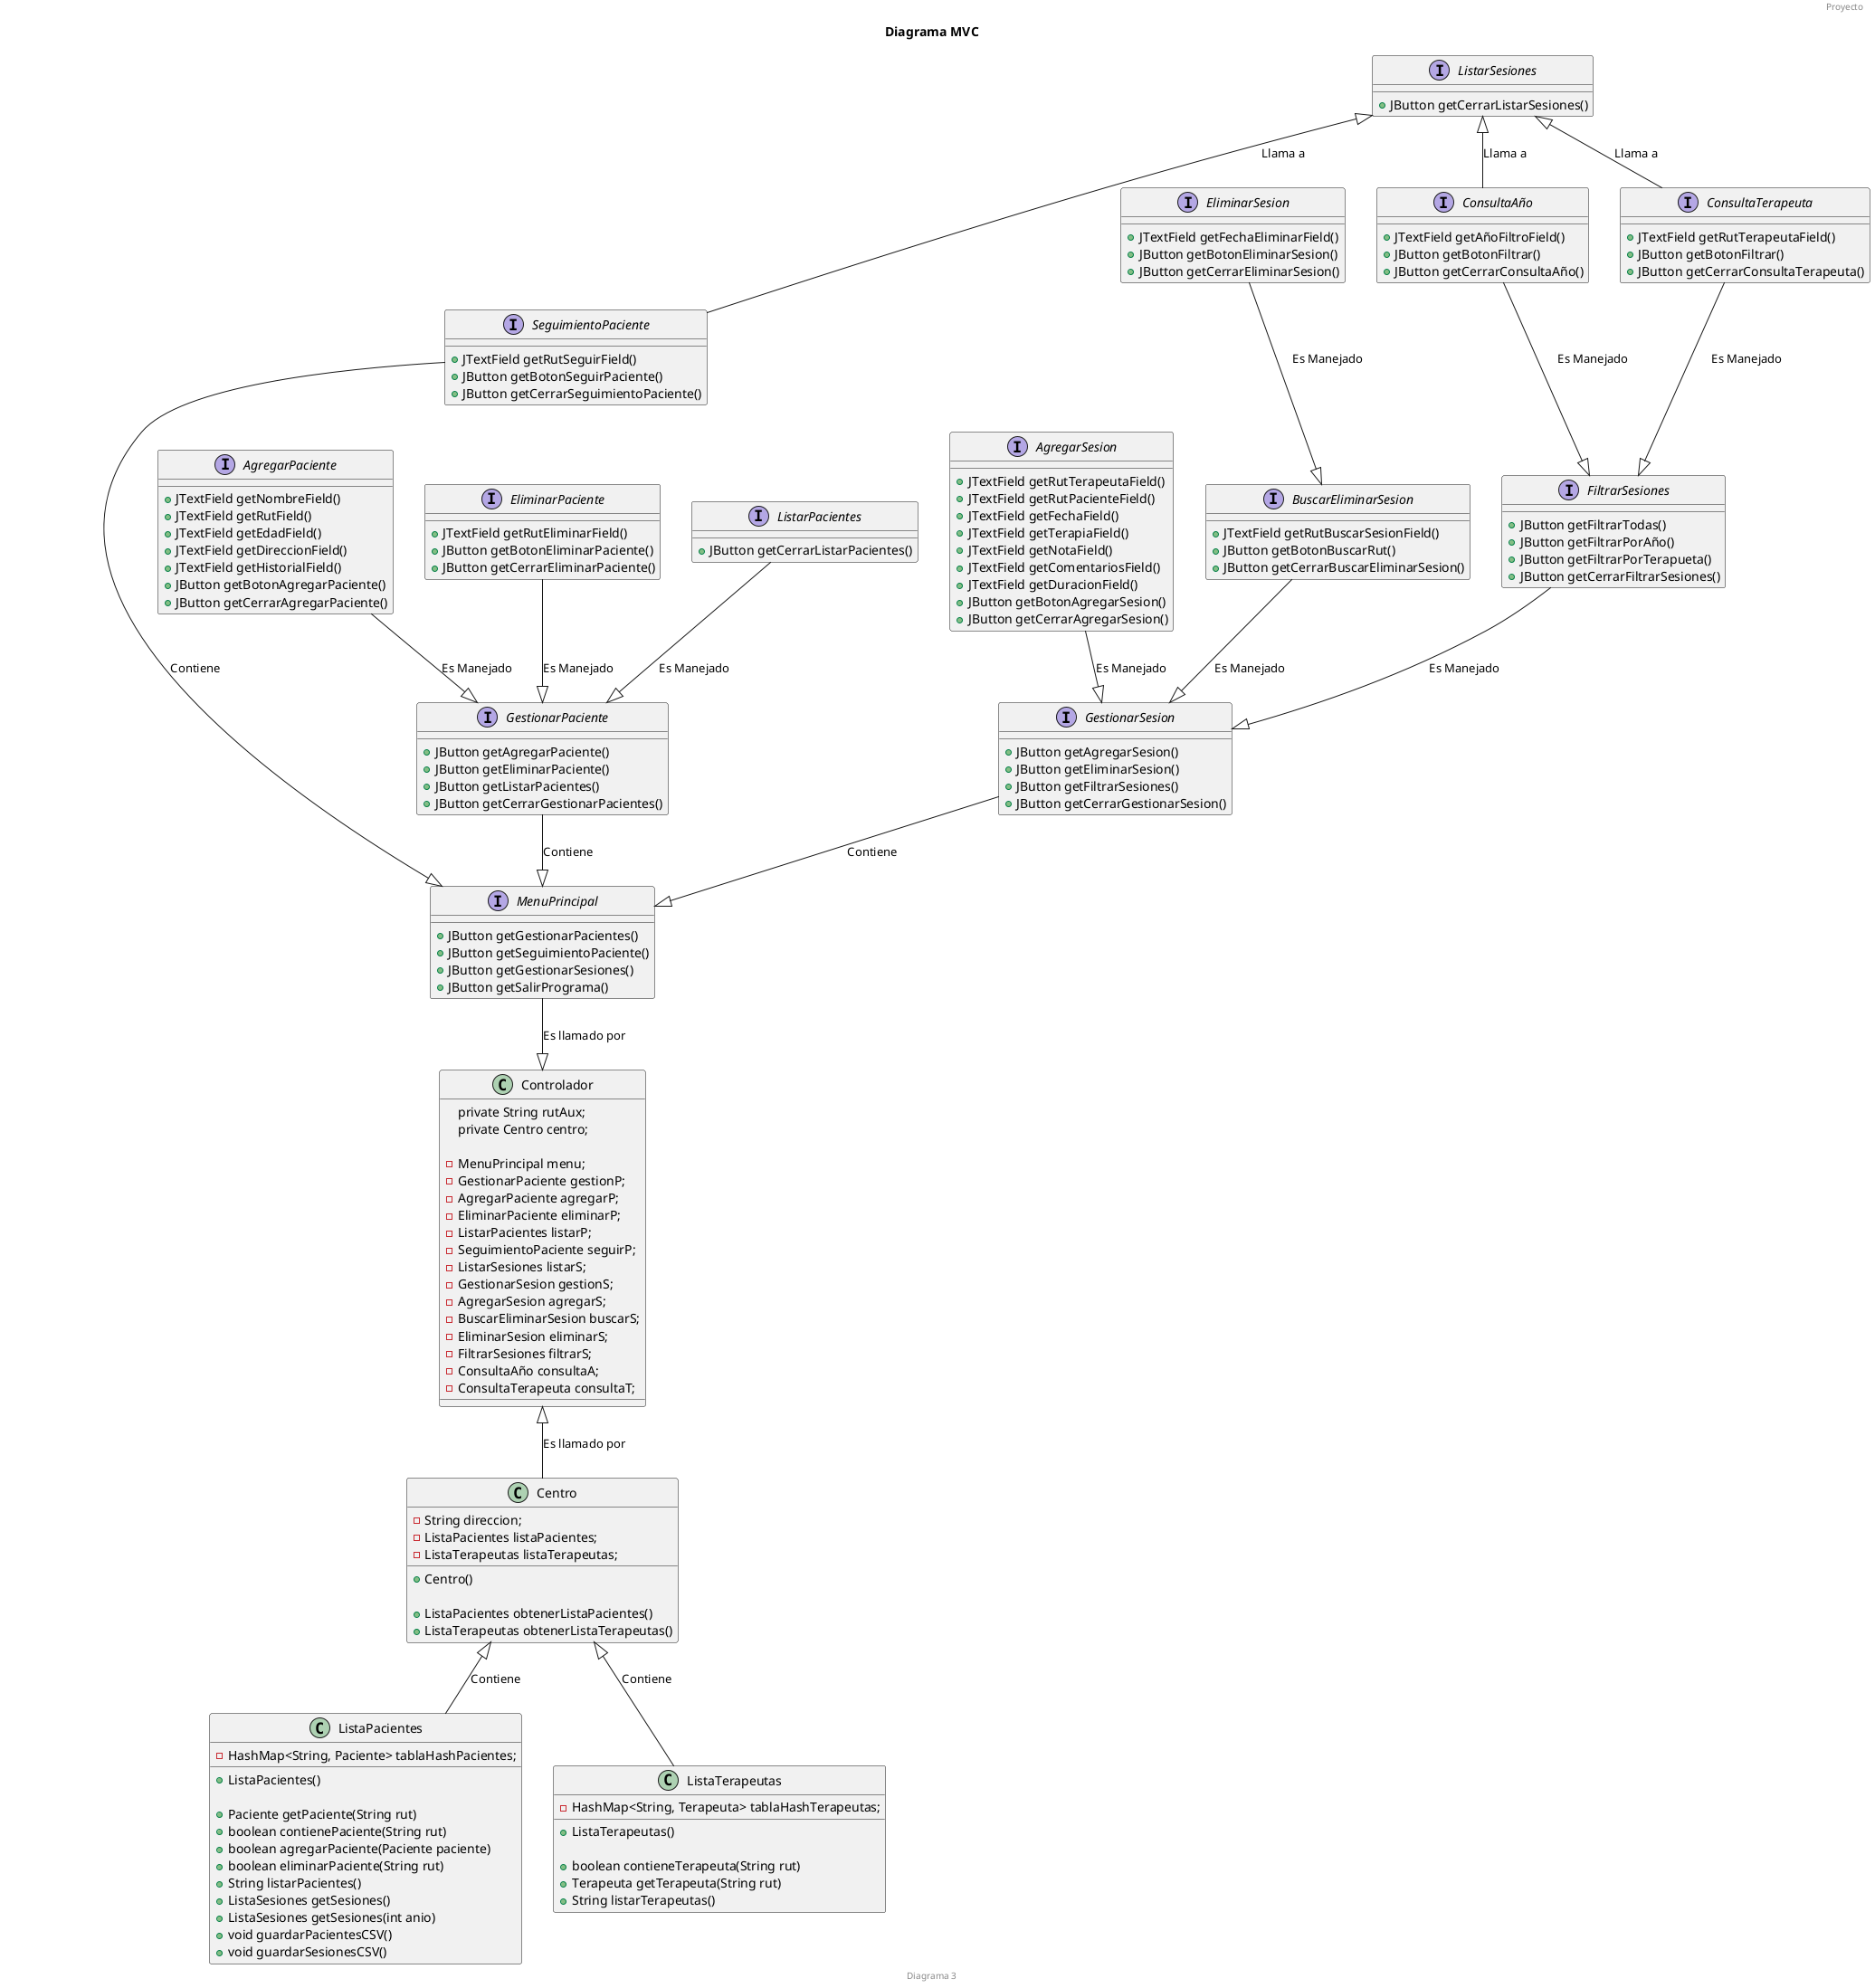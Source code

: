 @startuml Programa

title Diagrama MVC
header Proyecto
footer Diagrama 3

class Controlador {
    private String rutAux; 
    private Centro centro;

    - MenuPrincipal menu;
    - GestionarPaciente gestionP;
    - AgregarPaciente agregarP;
    - EliminarPaciente eliminarP;
    - ListarPacientes listarP;
    - SeguimientoPaciente seguirP;
    - ListarSesiones listarS;
    - GestionarSesion gestionS;
    - AgregarSesion agregarS;
    - BuscarEliminarSesion buscarS;
    - EliminarSesion eliminarS;
    - FiltrarSesiones filtrarS;
    - ConsultaAño consultaA;
    - ConsultaTerapeuta consultaT;
}

class Centro {
    - String direccion;
    - ListaPacientes listaPacientes;
    - ListaTerapeutas listaTerapeutas;
    
    + Centro()
    
    + ListaPacientes obtenerListaPacientes()
    + ListaTerapeutas obtenerListaTerapeutas()
}

class ListaPacientes {
    - HashMap<String, Paciente> tablaHashPacientes;

    + ListaPacientes()
    
    + Paciente getPaciente(String rut)
    + boolean contienePaciente(String rut)
    + boolean agregarPaciente(Paciente paciente)
    + boolean eliminarPaciente(String rut)
    + String listarPacientes()
    + ListaSesiones getSesiones()
    + ListaSesiones getSesiones(int anio)
    + void guardarPacientesCSV()
    + void guardarSesionesCSV()
}

class ListaTerapeutas {
    - HashMap<String, Terapeuta> tablaHashTerapeutas;

    + ListaTerapeutas()

    + boolean contieneTerapeuta(String rut)
    + Terapeuta getTerapeuta(String rut)
    + String listarTerapeutas() 
}

interface MenuPrincipal {
    + JButton getGestionarPacientes()
    + JButton getSeguimientoPaciente()
    + JButton getGestionarSesiones()
    + JButton getSalirPrograma()
}

interface GestionarPaciente {
    + JButton getAgregarPaciente()
    + JButton getEliminarPaciente()
    + JButton getListarPacientes()
    + JButton getCerrarGestionarPacientes()
}

interface AgregarPaciente {
    + JTextField getNombreField()
    + JTextField getRutField()
    + JTextField getEdadField()
    + JTextField getDireccionField()
    + JTextField getHistorialField()
    + JButton getBotonAgregarPaciente()
    + JButton getCerrarAgregarPaciente()
}

interface EliminarPaciente {
    + JTextField getRutEliminarField()
    + JButton getBotonEliminarPaciente()
    + JButton getCerrarEliminarPaciente()
}

interface ListarPacientes {
    + JButton getCerrarListarPacientes()
}

interface SeguimientoPaciente {
    + JTextField getRutSeguirField()
    + JButton getBotonSeguirPaciente()
    + JButton getCerrarSeguimientoPaciente()
}

interface ListarSesiones {
    + JButton getCerrarListarSesiones()
}

interface GestionarSesion {
    + JButton getAgregarSesion()
    + JButton getEliminarSesion()
    + JButton getFiltrarSesiones()
    + JButton getCerrarGestionarSesion()
}

interface AgregarSesion {
    + JTextField getRutTerapeutaField()
    + JTextField getRutPacienteField()
    + JTextField getFechaField()
    + JTextField getTerapiaField()
    + JTextField getNotaField()
    + JTextField getComentariosField()
    + JTextField getDuracionField()
    + JButton getBotonAgregarSesion()
    + JButton getCerrarAgregarSesion()
}

interface BuscarEliminarSesion {
    + JTextField getRutBuscarSesionField()
    + JButton getBotonBuscarRut()
    + JButton getCerrarBuscarEliminarSesion()
}

interface EliminarSesion {
    + JTextField getFechaEliminarField()
    + JButton getBotonEliminarSesion()
    + JButton getCerrarEliminarSesion()
}

interface FiltrarSesiones {
    + JButton getFiltrarTodas()
    + JButton getFiltrarPorAño()
    + JButton getFiltrarPorTerapueta()
    + JButton getCerrarFiltrarSesiones()
}

interface ConsultaAño {
    + JTextField getAñoFiltroField()
    + JButton getBotonFiltrar()
    + JButton getCerrarConsultaAño()
}

interface ConsultaTerapeuta {
    + JTextField getRutTerapeutaField()
    + JButton getBotonFiltrar()
    + JButton getCerrarConsultaTerapeuta()
}

Centro -up-|> Controlador : Es llamado por
ListaPacientes -up-|> Centro : Contiene
ListaTerapeutas -up-|> Centro : Contiene

MenuPrincipal -down-|> Controlador : Es llamado por
GestionarPaciente -down-|> MenuPrincipal : Contiene
AgregarPaciente -down-|> GestionarPaciente : Es Manejado
EliminarPaciente -down-|> GestionarPaciente : Es Manejado
ListarPacientes -down-|> GestionarPaciente : Es Manejado
SeguimientoPaciente -down-|> MenuPrincipal : Contiene
SeguimientoPaciente -up-|> ListarSesiones : Llama a
GestionarSesion -down-|> MenuPrincipal : Contiene
AgregarSesion -down-|> GestionarSesion : Es Manejado
BuscarEliminarSesion -down-|> GestionarSesion :Es Manejado
EliminarSesion -down-|> BuscarEliminarSesion : Es Manejado
FiltrarSesiones -down-|> GestionarSesion : Es Manejado
ConsultaAño -down-|> FiltrarSesiones : Es Manejado
ConsultaAño -up-|> ListarSesiones : Llama a
ConsultaTerapeuta -down-|> FiltrarSesiones : Es Manejado
ConsultaTerapeuta -up-|> ListarSesiones : Llama a
@enduml
